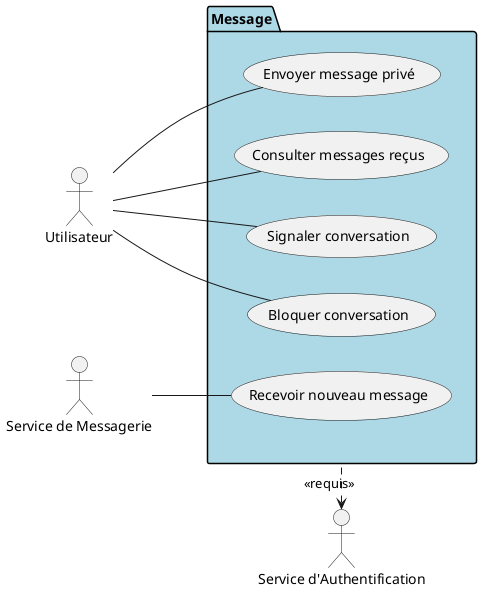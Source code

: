 @startuml
left to right direction

'Acteurs'
actor Utilisateur
actor "Service de Messagerie" as Messagerie
actor "Service d'Authentification" as Authentification

package "Message" #LightBlue {

    usecase "Envoyer message privé" as mess_envoyer
    usecase "Consulter messages reçus" as mess_consulter
    usecase "Recevoir nouveau message" as mess_recevoir
    usecase "Signaler conversation" as signal_signaler_conv
    usecase "Bloquer conversation" as signal_bloquer_conv

    Utilisateur -- mess_consulter
    Messagerie -- mess_recevoir

    Utilisateur -- mess_envoyer
    Utilisateur -- signal_bloquer_conv
    Utilisateur -- signal_signaler_conv

    Message .left.> Authentification : <<requis>>

}



@enduml